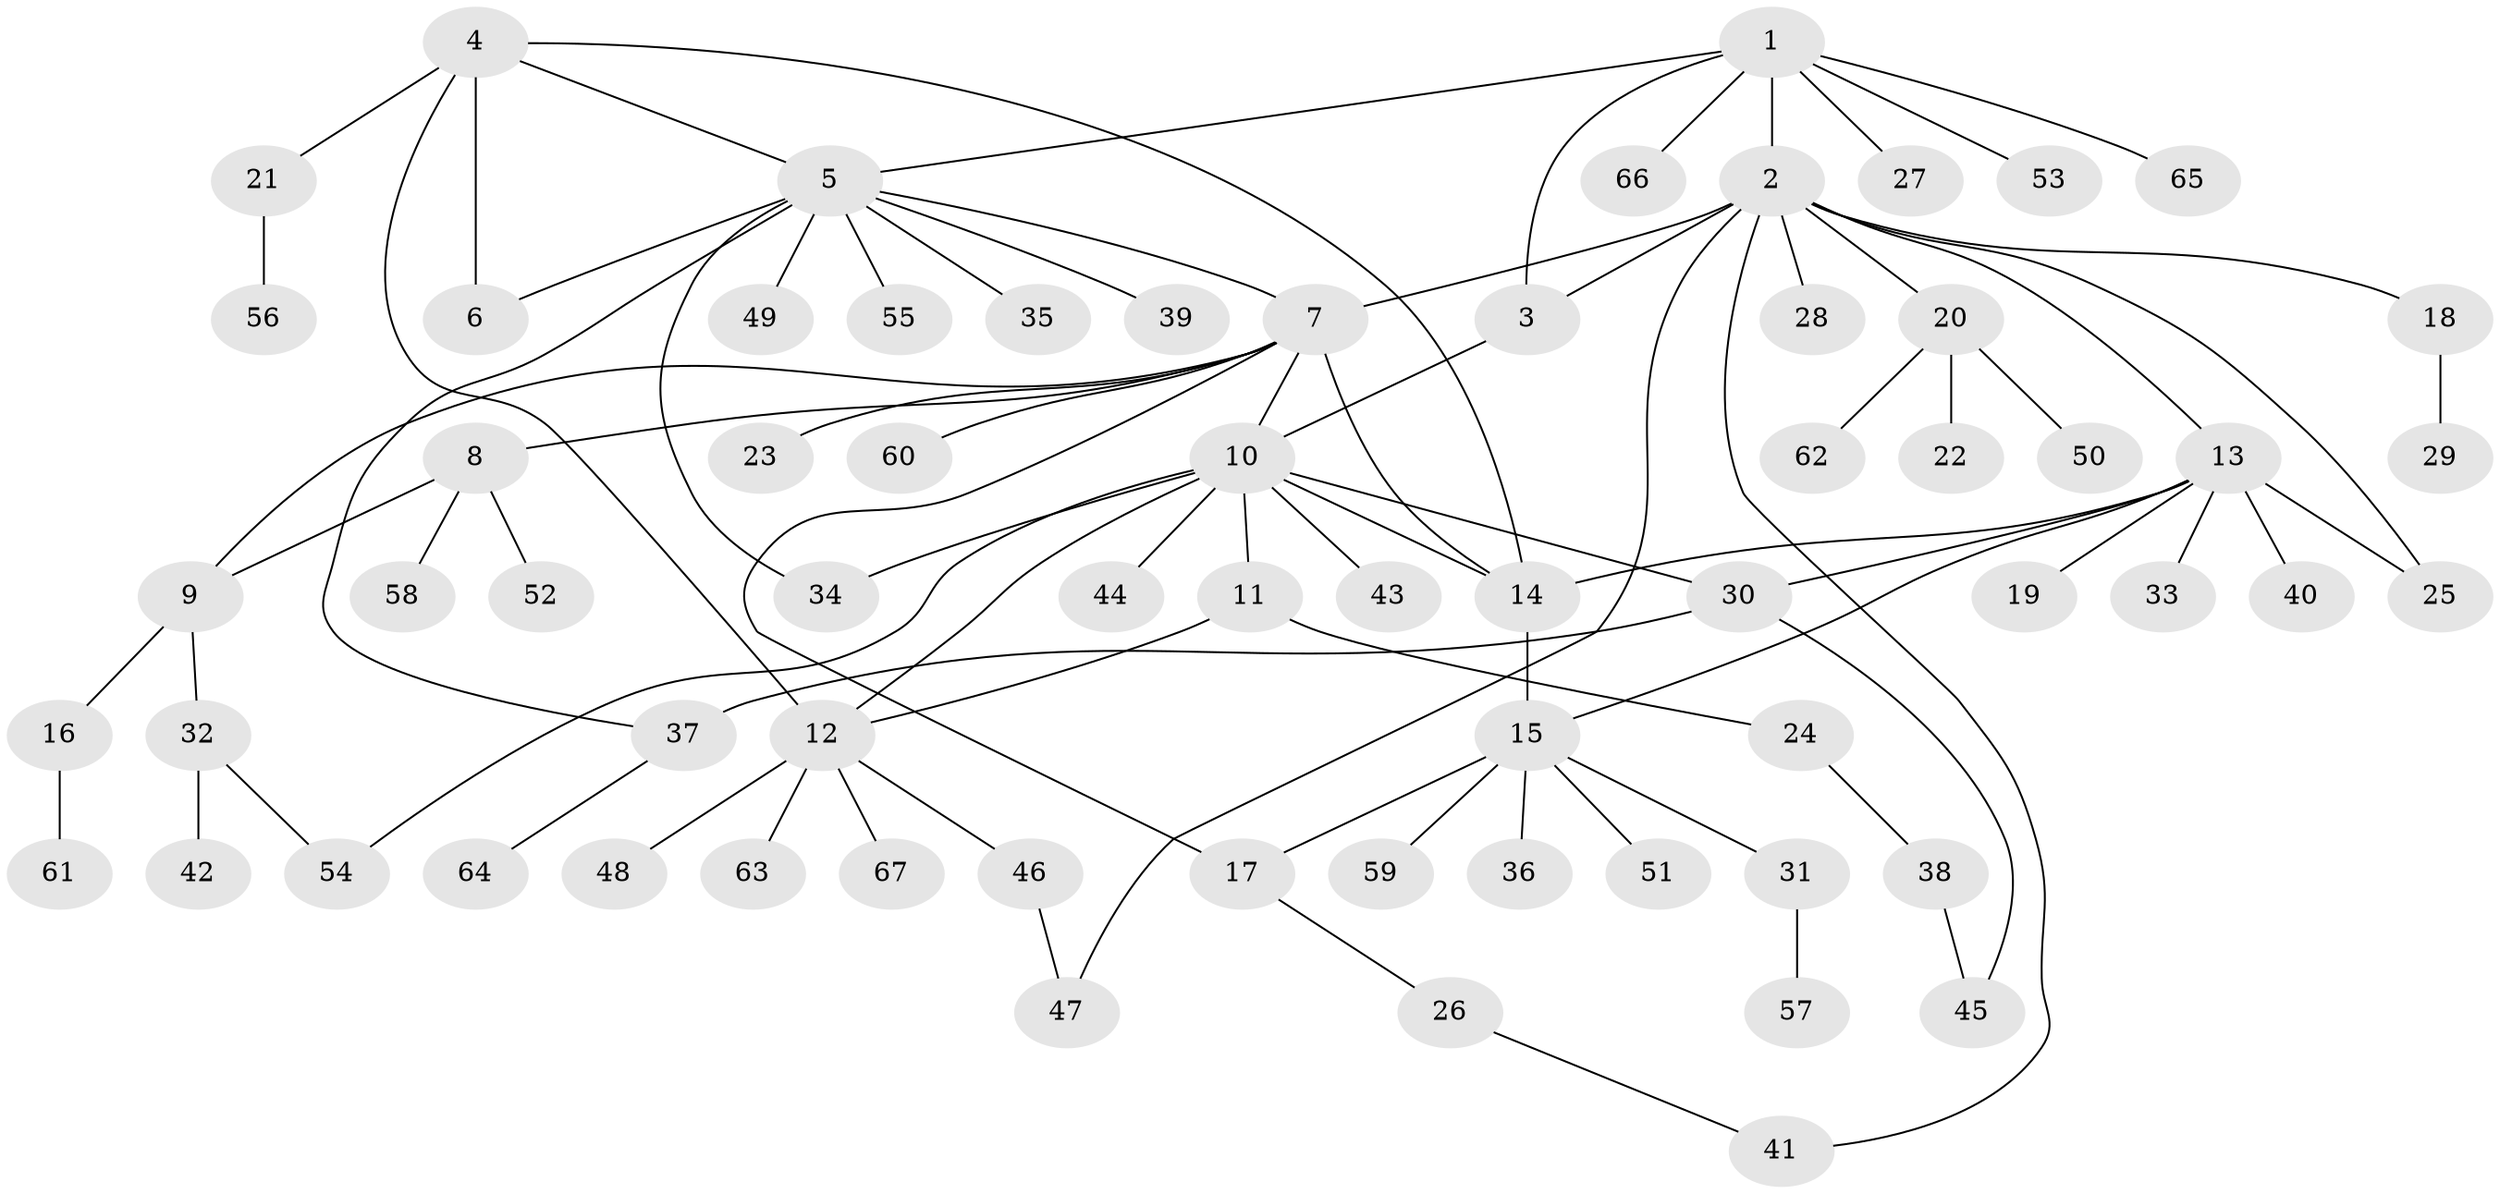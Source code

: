 // Generated by graph-tools (version 1.1) at 2025/26/03/09/25 03:26:48]
// undirected, 67 vertices, 86 edges
graph export_dot {
graph [start="1"]
  node [color=gray90,style=filled];
  1;
  2;
  3;
  4;
  5;
  6;
  7;
  8;
  9;
  10;
  11;
  12;
  13;
  14;
  15;
  16;
  17;
  18;
  19;
  20;
  21;
  22;
  23;
  24;
  25;
  26;
  27;
  28;
  29;
  30;
  31;
  32;
  33;
  34;
  35;
  36;
  37;
  38;
  39;
  40;
  41;
  42;
  43;
  44;
  45;
  46;
  47;
  48;
  49;
  50;
  51;
  52;
  53;
  54;
  55;
  56;
  57;
  58;
  59;
  60;
  61;
  62;
  63;
  64;
  65;
  66;
  67;
  1 -- 2;
  1 -- 3;
  1 -- 5;
  1 -- 27;
  1 -- 53;
  1 -- 65;
  1 -- 66;
  2 -- 3;
  2 -- 7;
  2 -- 13;
  2 -- 18;
  2 -- 20;
  2 -- 25;
  2 -- 28;
  2 -- 41;
  2 -- 47;
  3 -- 10;
  4 -- 5;
  4 -- 6;
  4 -- 12;
  4 -- 14;
  4 -- 21;
  5 -- 6;
  5 -- 7;
  5 -- 34;
  5 -- 35;
  5 -- 37;
  5 -- 39;
  5 -- 49;
  5 -- 55;
  7 -- 8;
  7 -- 9;
  7 -- 10;
  7 -- 14;
  7 -- 17;
  7 -- 23;
  7 -- 60;
  8 -- 9;
  8 -- 52;
  8 -- 58;
  9 -- 16;
  9 -- 32;
  10 -- 11;
  10 -- 12;
  10 -- 14;
  10 -- 30;
  10 -- 34;
  10 -- 43;
  10 -- 44;
  10 -- 54;
  11 -- 12;
  11 -- 24;
  12 -- 46;
  12 -- 48;
  12 -- 63;
  12 -- 67;
  13 -- 14;
  13 -- 15;
  13 -- 19;
  13 -- 25;
  13 -- 30;
  13 -- 33;
  13 -- 40;
  14 -- 15;
  15 -- 17;
  15 -- 31;
  15 -- 36;
  15 -- 51;
  15 -- 59;
  16 -- 61;
  17 -- 26;
  18 -- 29;
  20 -- 22;
  20 -- 50;
  20 -- 62;
  21 -- 56;
  24 -- 38;
  26 -- 41;
  30 -- 37;
  30 -- 45;
  31 -- 57;
  32 -- 42;
  32 -- 54;
  37 -- 64;
  38 -- 45;
  46 -- 47;
}
